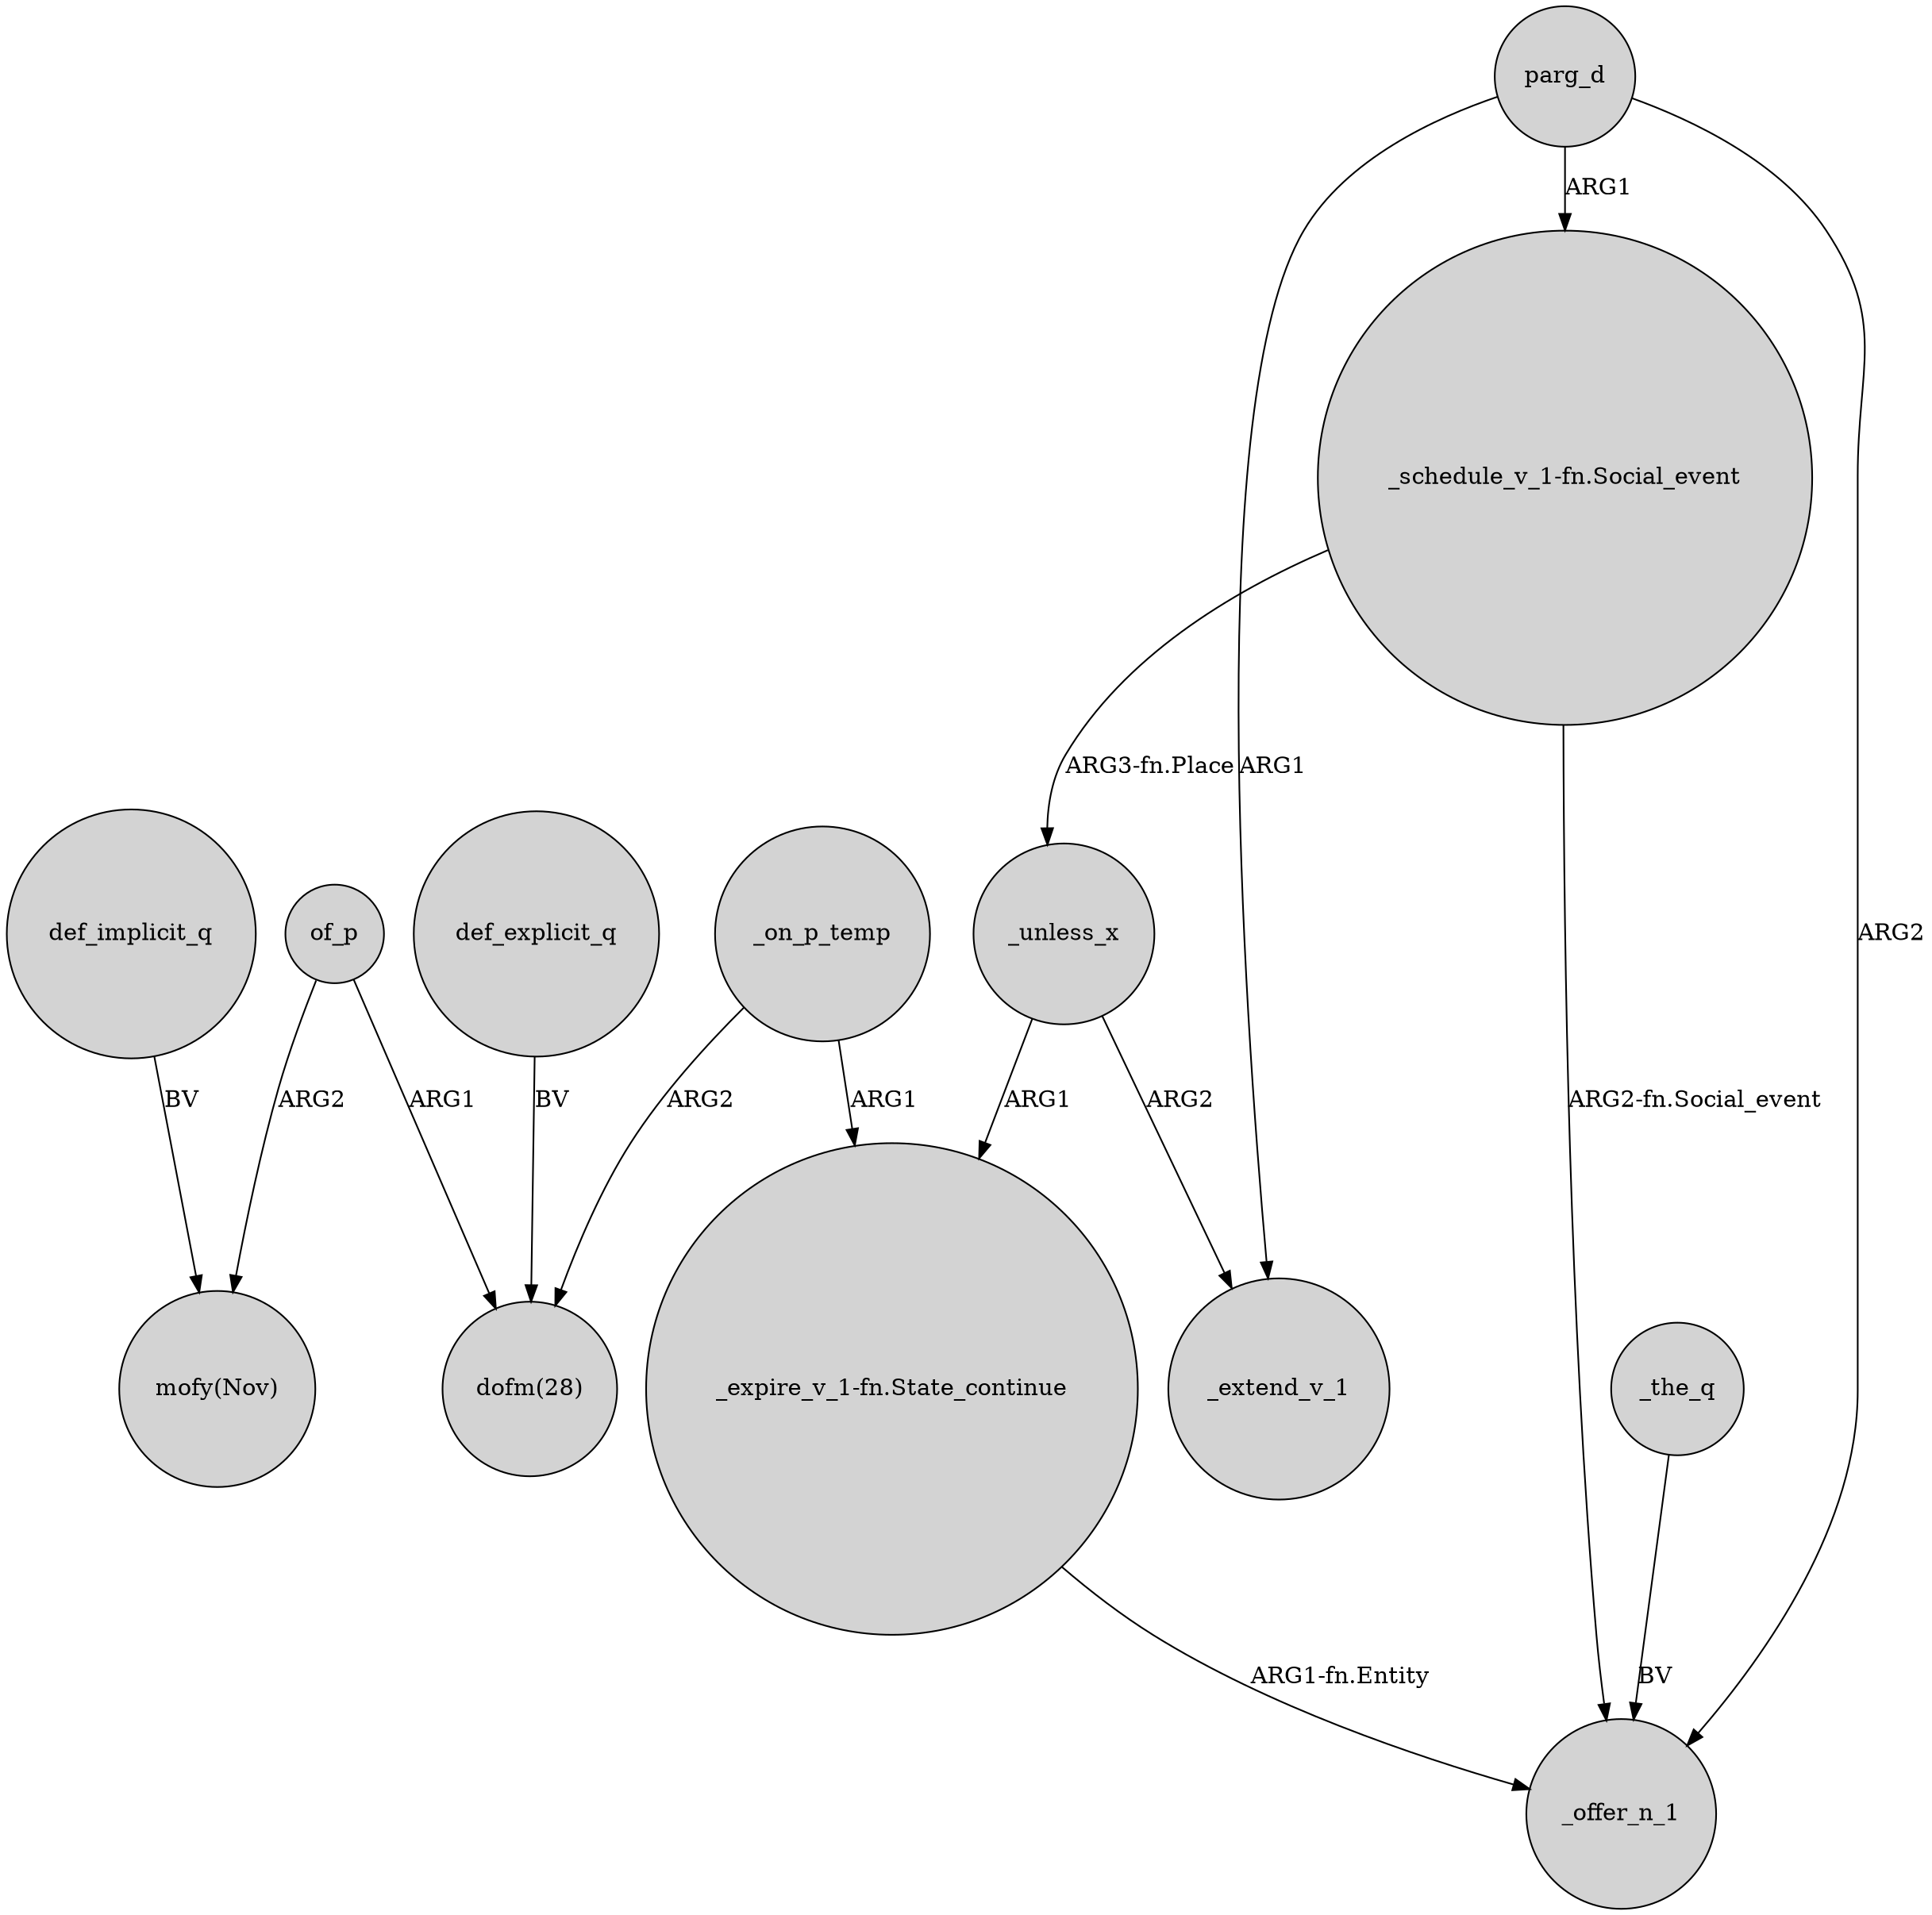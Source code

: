 digraph {
	node [shape=circle style=filled]
	_on_p_temp -> "dofm(28)" [label=ARG2]
	_unless_x -> _extend_v_1 [label=ARG2]
	"_expire_v_1-fn.State_continue" -> _offer_n_1 [label="ARG1-fn.Entity"]
	parg_d -> "_schedule_v_1-fn.Social_event" [label=ARG1]
	_on_p_temp -> "_expire_v_1-fn.State_continue" [label=ARG1]
	def_explicit_q -> "dofm(28)" [label=BV]
	parg_d -> _offer_n_1 [label=ARG2]
	def_implicit_q -> "mofy(Nov)" [label=BV]
	of_p -> "dofm(28)" [label=ARG1]
	of_p -> "mofy(Nov)" [label=ARG2]
	parg_d -> _extend_v_1 [label=ARG1]
	"_schedule_v_1-fn.Social_event" -> _offer_n_1 [label="ARG2-fn.Social_event"]
	_the_q -> _offer_n_1 [label=BV]
	_unless_x -> "_expire_v_1-fn.State_continue" [label=ARG1]
	"_schedule_v_1-fn.Social_event" -> _unless_x [label="ARG3-fn.Place"]
}
